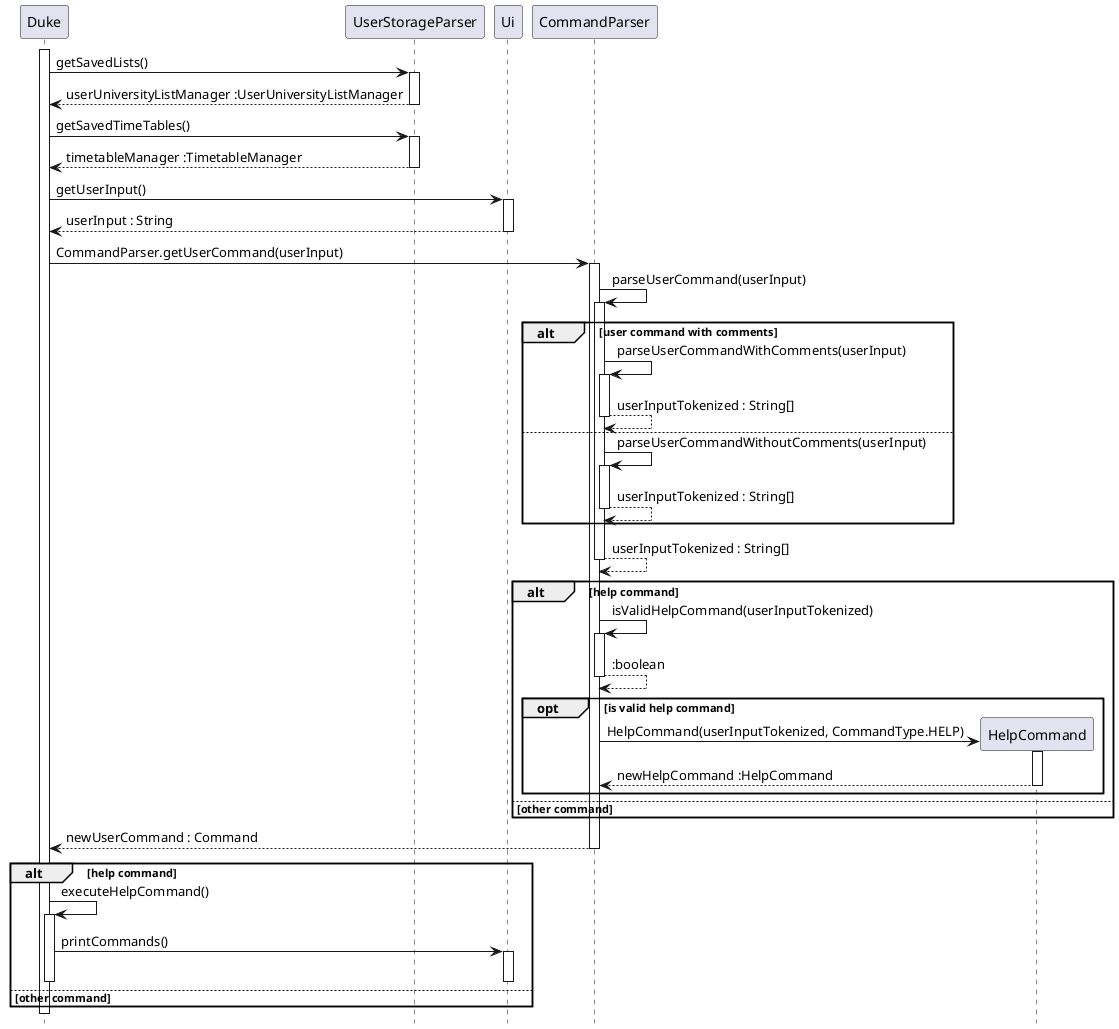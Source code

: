 @startuml

activate Duke

hide footbox

Duke -> UserStorageParser : getSavedLists()
activate UserStorageParser

UserStorageParser --> Duke : userUniversityListManager :UserUniversityListManager
deactivate UserStorageParser

Duke -> UserStorageParser : getSavedTimeTables()
activate UserStorageParser

UserStorageParser --> Duke : timetableManager :TimetableManager
deactivate UserStorageParser

Duke -> Ui : getUserInput()
activate Ui

Ui --> Duke : userInput : String
deactivate Ui

Duke -> CommandParser : CommandParser.getUserCommand(userInput)
activate CommandParser

CommandParser -> CommandParser : parseUserCommand(userInput)
activate CommandParser

alt user command with comments
    CommandParser -> CommandParser : parseUserCommandWithComments(userInput)
    activate CommandParser

    CommandParser --> CommandParser : userInputTokenized : String[]
    deactivate CommandParser

else
    CommandParser -> CommandParser : parseUserCommandWithoutComments(userInput)
    activate CommandParser

    CommandParser --> CommandParser : userInputTokenized : String[]
    deactivate CommandParser 
end

CommandParser --> CommandParser : userInputTokenized : String[]
deactivate CommandParser

alt help command

    CommandParser -> CommandParser : isValidHelpCommand(userInputTokenized)
    activate CommandParser

    CommandParser --> CommandParser : :boolean
    deactivate CommandParser

    opt is valid help command

        create HelpCommand
        CommandParser -> HelpCommand : HelpCommand(userInputTokenized, CommandType.HELP)
        activate HelpCommand

        HelpCommand --> CommandParser : newHelpCommand :HelpCommand
        deactivate HelpCommand
    end

else other command

end

CommandParser --> Duke : newUserCommand : Command
deactivate CommandParser

alt help command

Duke -> Duke : executeHelpCommand()
activate Duke

   Duke -> Ui : printCommands()
   activate Ui

   deactivate Ui

deactivate Duke
else other command
end
deactivate Duke

@enduml